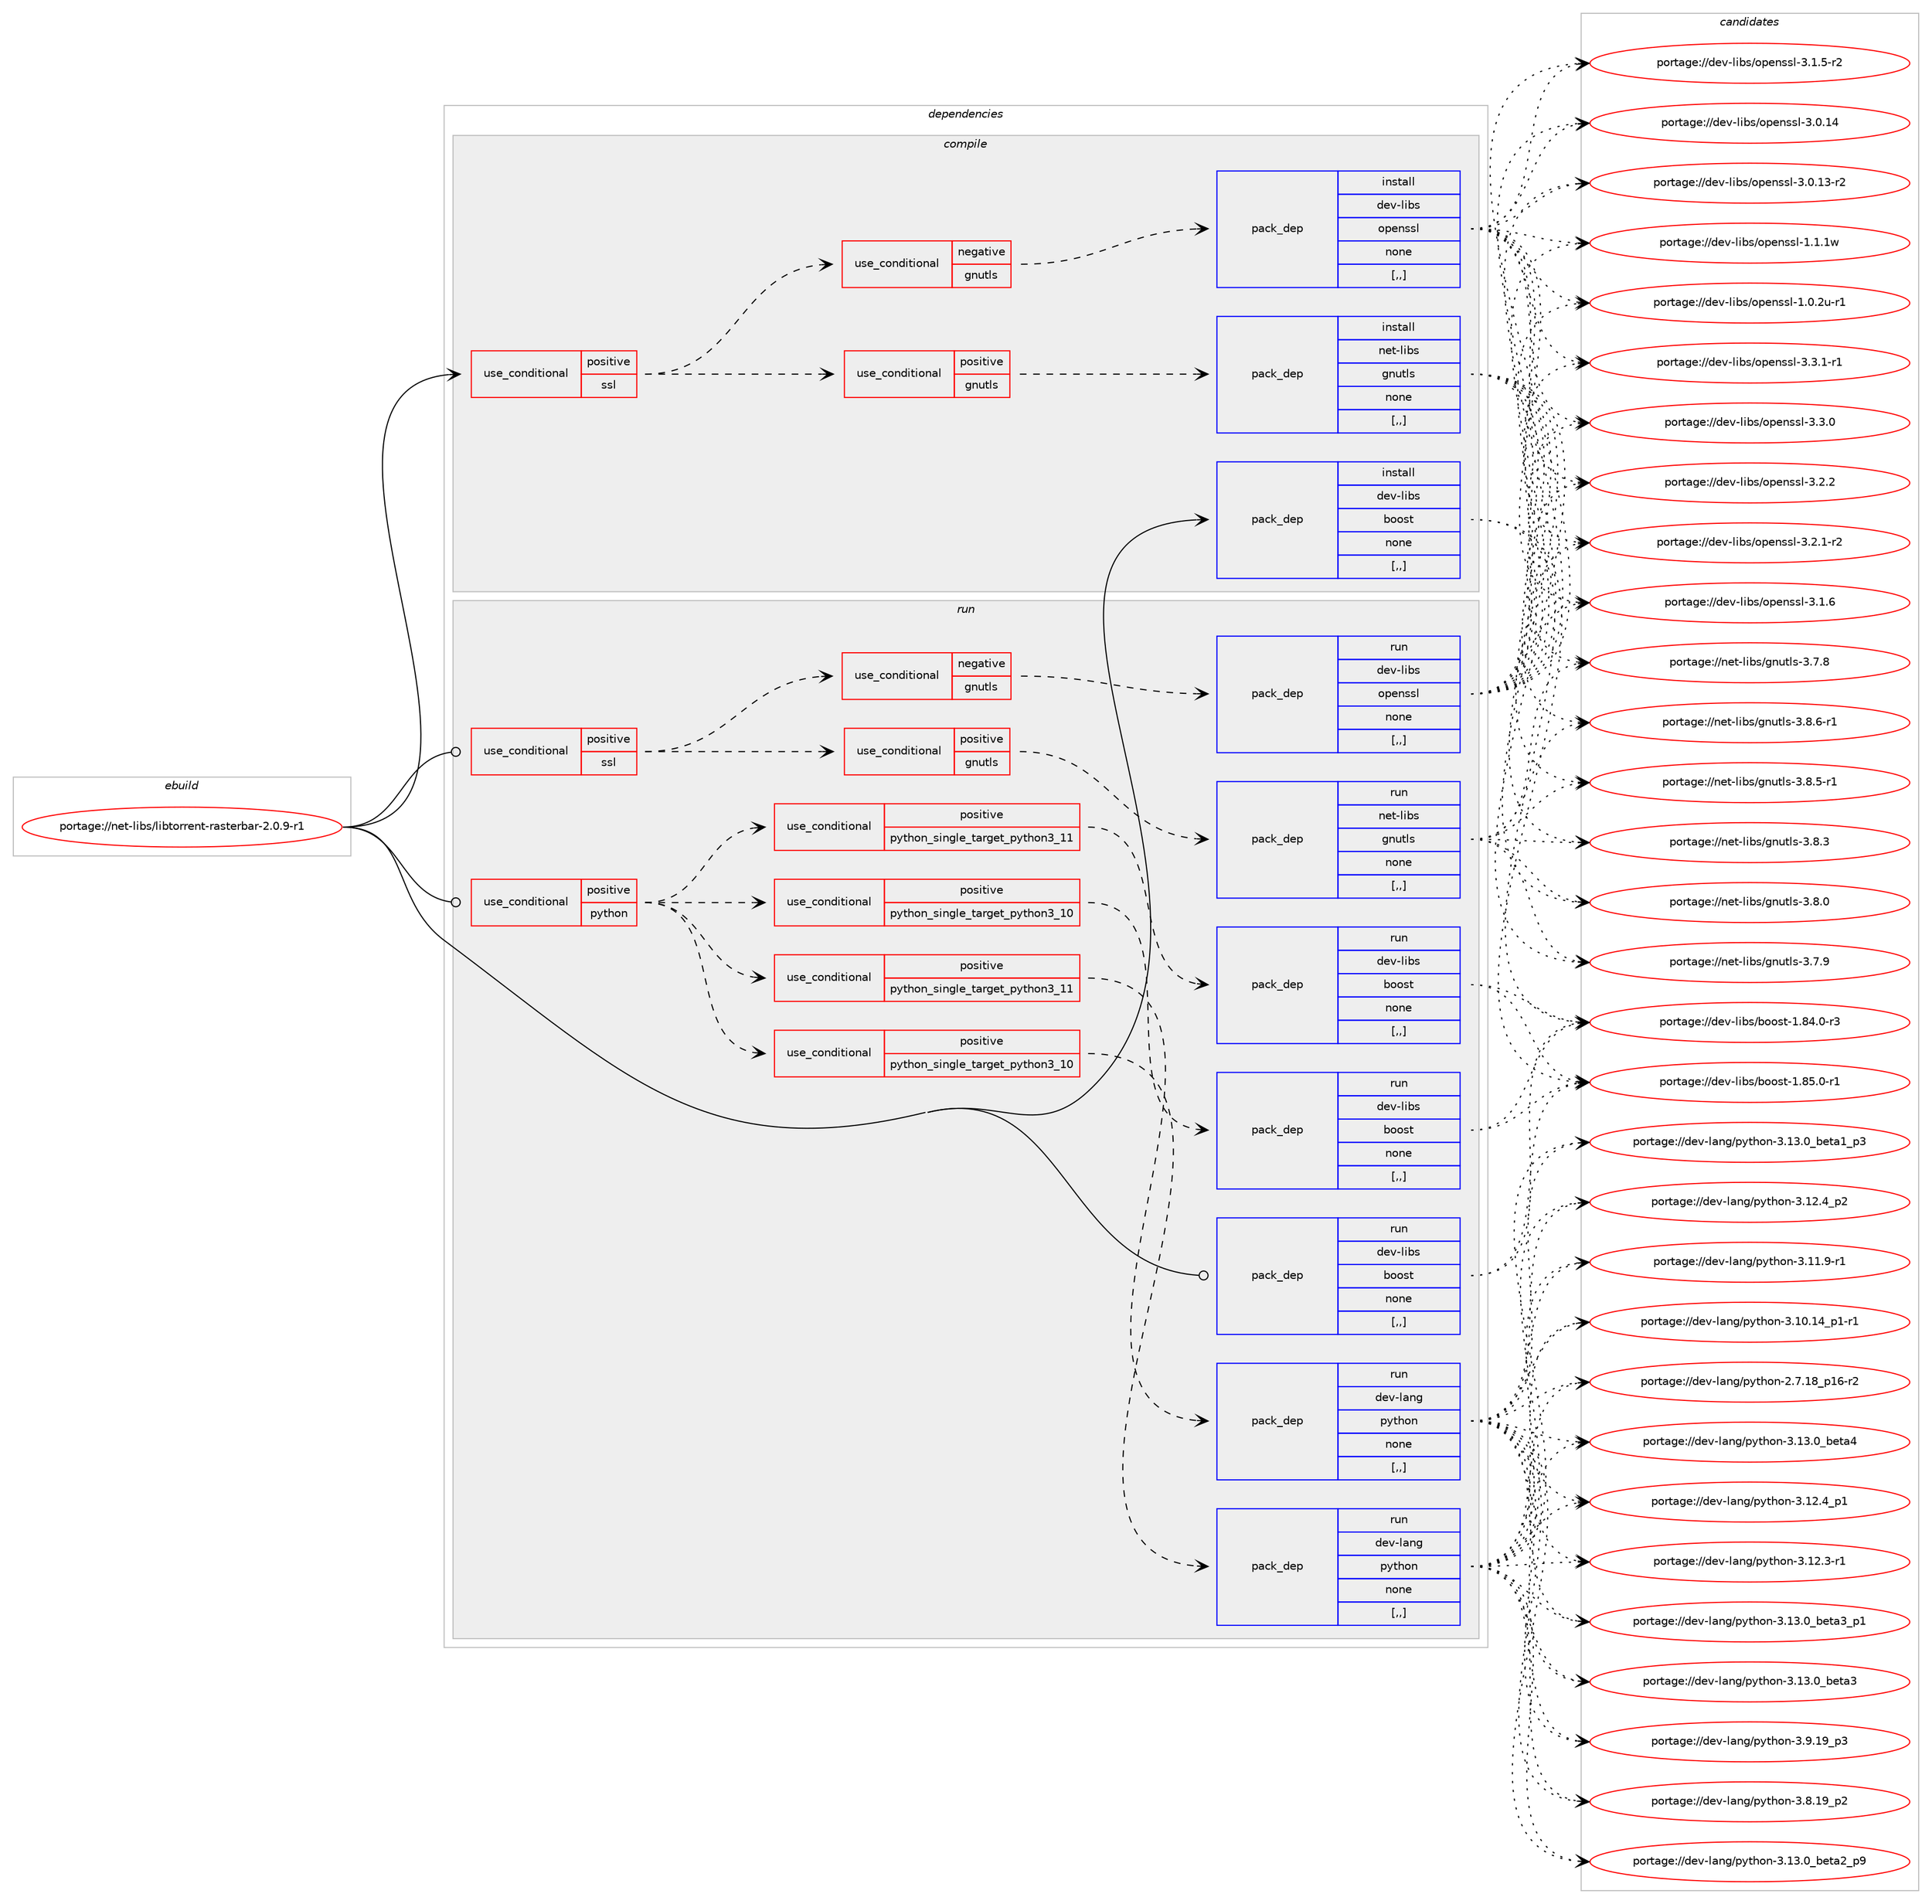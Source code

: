 digraph prolog {

# *************
# Graph options
# *************

newrank=true;
concentrate=true;
compound=true;
graph [rankdir=LR,fontname=Helvetica,fontsize=10,ranksep=1.5];#, ranksep=2.5, nodesep=0.2];
edge  [arrowhead=vee];
node  [fontname=Helvetica,fontsize=10];

# **********
# The ebuild
# **********

subgraph cluster_leftcol {
color=gray;
label=<<i>ebuild</i>>;
id [label="portage://net-libs/libtorrent-rasterbar-2.0.9-r1", color=red, width=4, href="../net-libs/libtorrent-rasterbar-2.0.9-r1.svg"];
}

# ****************
# The dependencies
# ****************

subgraph cluster_midcol {
color=gray;
label=<<i>dependencies</i>>;
subgraph cluster_compile {
fillcolor="#eeeeee";
style=filled;
label=<<i>compile</i>>;
subgraph cond93935 {
dependency360199 [label=<<TABLE BORDER="0" CELLBORDER="1" CELLSPACING="0" CELLPADDING="4"><TR><TD ROWSPAN="3" CELLPADDING="10">use_conditional</TD></TR><TR><TD>positive</TD></TR><TR><TD>ssl</TD></TR></TABLE>>, shape=none, color=red];
subgraph cond93936 {
dependency360200 [label=<<TABLE BORDER="0" CELLBORDER="1" CELLSPACING="0" CELLPADDING="4"><TR><TD ROWSPAN="3" CELLPADDING="10">use_conditional</TD></TR><TR><TD>positive</TD></TR><TR><TD>gnutls</TD></TR></TABLE>>, shape=none, color=red];
subgraph pack263606 {
dependency360201 [label=<<TABLE BORDER="0" CELLBORDER="1" CELLSPACING="0" CELLPADDING="4" WIDTH="220"><TR><TD ROWSPAN="6" CELLPADDING="30">pack_dep</TD></TR><TR><TD WIDTH="110">install</TD></TR><TR><TD>net-libs</TD></TR><TR><TD>gnutls</TD></TR><TR><TD>none</TD></TR><TR><TD>[,,]</TD></TR></TABLE>>, shape=none, color=blue];
}
dependency360200:e -> dependency360201:w [weight=20,style="dashed",arrowhead="vee"];
}
dependency360199:e -> dependency360200:w [weight=20,style="dashed",arrowhead="vee"];
subgraph cond93937 {
dependency360202 [label=<<TABLE BORDER="0" CELLBORDER="1" CELLSPACING="0" CELLPADDING="4"><TR><TD ROWSPAN="3" CELLPADDING="10">use_conditional</TD></TR><TR><TD>negative</TD></TR><TR><TD>gnutls</TD></TR></TABLE>>, shape=none, color=red];
subgraph pack263607 {
dependency360203 [label=<<TABLE BORDER="0" CELLBORDER="1" CELLSPACING="0" CELLPADDING="4" WIDTH="220"><TR><TD ROWSPAN="6" CELLPADDING="30">pack_dep</TD></TR><TR><TD WIDTH="110">install</TD></TR><TR><TD>dev-libs</TD></TR><TR><TD>openssl</TD></TR><TR><TD>none</TD></TR><TR><TD>[,,]</TD></TR></TABLE>>, shape=none, color=blue];
}
dependency360202:e -> dependency360203:w [weight=20,style="dashed",arrowhead="vee"];
}
dependency360199:e -> dependency360202:w [weight=20,style="dashed",arrowhead="vee"];
}
id:e -> dependency360199:w [weight=20,style="solid",arrowhead="vee"];
subgraph pack263608 {
dependency360204 [label=<<TABLE BORDER="0" CELLBORDER="1" CELLSPACING="0" CELLPADDING="4" WIDTH="220"><TR><TD ROWSPAN="6" CELLPADDING="30">pack_dep</TD></TR><TR><TD WIDTH="110">install</TD></TR><TR><TD>dev-libs</TD></TR><TR><TD>boost</TD></TR><TR><TD>none</TD></TR><TR><TD>[,,]</TD></TR></TABLE>>, shape=none, color=blue];
}
id:e -> dependency360204:w [weight=20,style="solid",arrowhead="vee"];
}
subgraph cluster_compileandrun {
fillcolor="#eeeeee";
style=filled;
label=<<i>compile and run</i>>;
}
subgraph cluster_run {
fillcolor="#eeeeee";
style=filled;
label=<<i>run</i>>;
subgraph cond93938 {
dependency360205 [label=<<TABLE BORDER="0" CELLBORDER="1" CELLSPACING="0" CELLPADDING="4"><TR><TD ROWSPAN="3" CELLPADDING="10">use_conditional</TD></TR><TR><TD>positive</TD></TR><TR><TD>python</TD></TR></TABLE>>, shape=none, color=red];
subgraph cond93939 {
dependency360206 [label=<<TABLE BORDER="0" CELLBORDER="1" CELLSPACING="0" CELLPADDING="4"><TR><TD ROWSPAN="3" CELLPADDING="10">use_conditional</TD></TR><TR><TD>positive</TD></TR><TR><TD>python_single_target_python3_10</TD></TR></TABLE>>, shape=none, color=red];
subgraph pack263609 {
dependency360207 [label=<<TABLE BORDER="0" CELLBORDER="1" CELLSPACING="0" CELLPADDING="4" WIDTH="220"><TR><TD ROWSPAN="6" CELLPADDING="30">pack_dep</TD></TR><TR><TD WIDTH="110">run</TD></TR><TR><TD>dev-lang</TD></TR><TR><TD>python</TD></TR><TR><TD>none</TD></TR><TR><TD>[,,]</TD></TR></TABLE>>, shape=none, color=blue];
}
dependency360206:e -> dependency360207:w [weight=20,style="dashed",arrowhead="vee"];
}
dependency360205:e -> dependency360206:w [weight=20,style="dashed",arrowhead="vee"];
subgraph cond93940 {
dependency360208 [label=<<TABLE BORDER="0" CELLBORDER="1" CELLSPACING="0" CELLPADDING="4"><TR><TD ROWSPAN="3" CELLPADDING="10">use_conditional</TD></TR><TR><TD>positive</TD></TR><TR><TD>python_single_target_python3_11</TD></TR></TABLE>>, shape=none, color=red];
subgraph pack263610 {
dependency360209 [label=<<TABLE BORDER="0" CELLBORDER="1" CELLSPACING="0" CELLPADDING="4" WIDTH="220"><TR><TD ROWSPAN="6" CELLPADDING="30">pack_dep</TD></TR><TR><TD WIDTH="110">run</TD></TR><TR><TD>dev-lang</TD></TR><TR><TD>python</TD></TR><TR><TD>none</TD></TR><TR><TD>[,,]</TD></TR></TABLE>>, shape=none, color=blue];
}
dependency360208:e -> dependency360209:w [weight=20,style="dashed",arrowhead="vee"];
}
dependency360205:e -> dependency360208:w [weight=20,style="dashed",arrowhead="vee"];
subgraph cond93941 {
dependency360210 [label=<<TABLE BORDER="0" CELLBORDER="1" CELLSPACING="0" CELLPADDING="4"><TR><TD ROWSPAN="3" CELLPADDING="10">use_conditional</TD></TR><TR><TD>positive</TD></TR><TR><TD>python_single_target_python3_10</TD></TR></TABLE>>, shape=none, color=red];
subgraph pack263611 {
dependency360211 [label=<<TABLE BORDER="0" CELLBORDER="1" CELLSPACING="0" CELLPADDING="4" WIDTH="220"><TR><TD ROWSPAN="6" CELLPADDING="30">pack_dep</TD></TR><TR><TD WIDTH="110">run</TD></TR><TR><TD>dev-libs</TD></TR><TR><TD>boost</TD></TR><TR><TD>none</TD></TR><TR><TD>[,,]</TD></TR></TABLE>>, shape=none, color=blue];
}
dependency360210:e -> dependency360211:w [weight=20,style="dashed",arrowhead="vee"];
}
dependency360205:e -> dependency360210:w [weight=20,style="dashed",arrowhead="vee"];
subgraph cond93942 {
dependency360212 [label=<<TABLE BORDER="0" CELLBORDER="1" CELLSPACING="0" CELLPADDING="4"><TR><TD ROWSPAN="3" CELLPADDING="10">use_conditional</TD></TR><TR><TD>positive</TD></TR><TR><TD>python_single_target_python3_11</TD></TR></TABLE>>, shape=none, color=red];
subgraph pack263612 {
dependency360213 [label=<<TABLE BORDER="0" CELLBORDER="1" CELLSPACING="0" CELLPADDING="4" WIDTH="220"><TR><TD ROWSPAN="6" CELLPADDING="30">pack_dep</TD></TR><TR><TD WIDTH="110">run</TD></TR><TR><TD>dev-libs</TD></TR><TR><TD>boost</TD></TR><TR><TD>none</TD></TR><TR><TD>[,,]</TD></TR></TABLE>>, shape=none, color=blue];
}
dependency360212:e -> dependency360213:w [weight=20,style="dashed",arrowhead="vee"];
}
dependency360205:e -> dependency360212:w [weight=20,style="dashed",arrowhead="vee"];
}
id:e -> dependency360205:w [weight=20,style="solid",arrowhead="odot"];
subgraph cond93943 {
dependency360214 [label=<<TABLE BORDER="0" CELLBORDER="1" CELLSPACING="0" CELLPADDING="4"><TR><TD ROWSPAN="3" CELLPADDING="10">use_conditional</TD></TR><TR><TD>positive</TD></TR><TR><TD>ssl</TD></TR></TABLE>>, shape=none, color=red];
subgraph cond93944 {
dependency360215 [label=<<TABLE BORDER="0" CELLBORDER="1" CELLSPACING="0" CELLPADDING="4"><TR><TD ROWSPAN="3" CELLPADDING="10">use_conditional</TD></TR><TR><TD>positive</TD></TR><TR><TD>gnutls</TD></TR></TABLE>>, shape=none, color=red];
subgraph pack263613 {
dependency360216 [label=<<TABLE BORDER="0" CELLBORDER="1" CELLSPACING="0" CELLPADDING="4" WIDTH="220"><TR><TD ROWSPAN="6" CELLPADDING="30">pack_dep</TD></TR><TR><TD WIDTH="110">run</TD></TR><TR><TD>net-libs</TD></TR><TR><TD>gnutls</TD></TR><TR><TD>none</TD></TR><TR><TD>[,,]</TD></TR></TABLE>>, shape=none, color=blue];
}
dependency360215:e -> dependency360216:w [weight=20,style="dashed",arrowhead="vee"];
}
dependency360214:e -> dependency360215:w [weight=20,style="dashed",arrowhead="vee"];
subgraph cond93945 {
dependency360217 [label=<<TABLE BORDER="0" CELLBORDER="1" CELLSPACING="0" CELLPADDING="4"><TR><TD ROWSPAN="3" CELLPADDING="10">use_conditional</TD></TR><TR><TD>negative</TD></TR><TR><TD>gnutls</TD></TR></TABLE>>, shape=none, color=red];
subgraph pack263614 {
dependency360218 [label=<<TABLE BORDER="0" CELLBORDER="1" CELLSPACING="0" CELLPADDING="4" WIDTH="220"><TR><TD ROWSPAN="6" CELLPADDING="30">pack_dep</TD></TR><TR><TD WIDTH="110">run</TD></TR><TR><TD>dev-libs</TD></TR><TR><TD>openssl</TD></TR><TR><TD>none</TD></TR><TR><TD>[,,]</TD></TR></TABLE>>, shape=none, color=blue];
}
dependency360217:e -> dependency360218:w [weight=20,style="dashed",arrowhead="vee"];
}
dependency360214:e -> dependency360217:w [weight=20,style="dashed",arrowhead="vee"];
}
id:e -> dependency360214:w [weight=20,style="solid",arrowhead="odot"];
subgraph pack263615 {
dependency360219 [label=<<TABLE BORDER="0" CELLBORDER="1" CELLSPACING="0" CELLPADDING="4" WIDTH="220"><TR><TD ROWSPAN="6" CELLPADDING="30">pack_dep</TD></TR><TR><TD WIDTH="110">run</TD></TR><TR><TD>dev-libs</TD></TR><TR><TD>boost</TD></TR><TR><TD>none</TD></TR><TR><TD>[,,]</TD></TR></TABLE>>, shape=none, color=blue];
}
id:e -> dependency360219:w [weight=20,style="solid",arrowhead="odot"];
}
}

# **************
# The candidates
# **************

subgraph cluster_choices {
rank=same;
color=gray;
label=<<i>candidates</i>>;

subgraph choice263606 {
color=black;
nodesep=1;
choice1101011164510810598115471031101171161081154551465646544511449 [label="portage://net-libs/gnutls-3.8.6-r1", color=red, width=4,href="../net-libs/gnutls-3.8.6-r1.svg"];
choice1101011164510810598115471031101171161081154551465646534511449 [label="portage://net-libs/gnutls-3.8.5-r1", color=red, width=4,href="../net-libs/gnutls-3.8.5-r1.svg"];
choice110101116451081059811547103110117116108115455146564651 [label="portage://net-libs/gnutls-3.8.3", color=red, width=4,href="../net-libs/gnutls-3.8.3.svg"];
choice110101116451081059811547103110117116108115455146564648 [label="portage://net-libs/gnutls-3.8.0", color=red, width=4,href="../net-libs/gnutls-3.8.0.svg"];
choice110101116451081059811547103110117116108115455146554657 [label="portage://net-libs/gnutls-3.7.9", color=red, width=4,href="../net-libs/gnutls-3.7.9.svg"];
choice110101116451081059811547103110117116108115455146554656 [label="portage://net-libs/gnutls-3.7.8", color=red, width=4,href="../net-libs/gnutls-3.7.8.svg"];
dependency360201:e -> choice1101011164510810598115471031101171161081154551465646544511449:w [style=dotted,weight="100"];
dependency360201:e -> choice1101011164510810598115471031101171161081154551465646534511449:w [style=dotted,weight="100"];
dependency360201:e -> choice110101116451081059811547103110117116108115455146564651:w [style=dotted,weight="100"];
dependency360201:e -> choice110101116451081059811547103110117116108115455146564648:w [style=dotted,weight="100"];
dependency360201:e -> choice110101116451081059811547103110117116108115455146554657:w [style=dotted,weight="100"];
dependency360201:e -> choice110101116451081059811547103110117116108115455146554656:w [style=dotted,weight="100"];
}
subgraph choice263607 {
color=black;
nodesep=1;
choice1001011184510810598115471111121011101151151084551465146494511449 [label="portage://dev-libs/openssl-3.3.1-r1", color=red, width=4,href="../dev-libs/openssl-3.3.1-r1.svg"];
choice100101118451081059811547111112101110115115108455146514648 [label="portage://dev-libs/openssl-3.3.0", color=red, width=4,href="../dev-libs/openssl-3.3.0.svg"];
choice100101118451081059811547111112101110115115108455146504650 [label="portage://dev-libs/openssl-3.2.2", color=red, width=4,href="../dev-libs/openssl-3.2.2.svg"];
choice1001011184510810598115471111121011101151151084551465046494511450 [label="portage://dev-libs/openssl-3.2.1-r2", color=red, width=4,href="../dev-libs/openssl-3.2.1-r2.svg"];
choice100101118451081059811547111112101110115115108455146494654 [label="portage://dev-libs/openssl-3.1.6", color=red, width=4,href="../dev-libs/openssl-3.1.6.svg"];
choice1001011184510810598115471111121011101151151084551464946534511450 [label="portage://dev-libs/openssl-3.1.5-r2", color=red, width=4,href="../dev-libs/openssl-3.1.5-r2.svg"];
choice10010111845108105981154711111210111011511510845514648464952 [label="portage://dev-libs/openssl-3.0.14", color=red, width=4,href="../dev-libs/openssl-3.0.14.svg"];
choice100101118451081059811547111112101110115115108455146484649514511450 [label="portage://dev-libs/openssl-3.0.13-r2", color=red, width=4,href="../dev-libs/openssl-3.0.13-r2.svg"];
choice100101118451081059811547111112101110115115108454946494649119 [label="portage://dev-libs/openssl-1.1.1w", color=red, width=4,href="../dev-libs/openssl-1.1.1w.svg"];
choice1001011184510810598115471111121011101151151084549464846501174511449 [label="portage://dev-libs/openssl-1.0.2u-r1", color=red, width=4,href="../dev-libs/openssl-1.0.2u-r1.svg"];
dependency360203:e -> choice1001011184510810598115471111121011101151151084551465146494511449:w [style=dotted,weight="100"];
dependency360203:e -> choice100101118451081059811547111112101110115115108455146514648:w [style=dotted,weight="100"];
dependency360203:e -> choice100101118451081059811547111112101110115115108455146504650:w [style=dotted,weight="100"];
dependency360203:e -> choice1001011184510810598115471111121011101151151084551465046494511450:w [style=dotted,weight="100"];
dependency360203:e -> choice100101118451081059811547111112101110115115108455146494654:w [style=dotted,weight="100"];
dependency360203:e -> choice1001011184510810598115471111121011101151151084551464946534511450:w [style=dotted,weight="100"];
dependency360203:e -> choice10010111845108105981154711111210111011511510845514648464952:w [style=dotted,weight="100"];
dependency360203:e -> choice100101118451081059811547111112101110115115108455146484649514511450:w [style=dotted,weight="100"];
dependency360203:e -> choice100101118451081059811547111112101110115115108454946494649119:w [style=dotted,weight="100"];
dependency360203:e -> choice1001011184510810598115471111121011101151151084549464846501174511449:w [style=dotted,weight="100"];
}
subgraph choice263608 {
color=black;
nodesep=1;
choice10010111845108105981154798111111115116454946565346484511449 [label="portage://dev-libs/boost-1.85.0-r1", color=red, width=4,href="../dev-libs/boost-1.85.0-r1.svg"];
choice10010111845108105981154798111111115116454946565246484511451 [label="portage://dev-libs/boost-1.84.0-r3", color=red, width=4,href="../dev-libs/boost-1.84.0-r3.svg"];
dependency360204:e -> choice10010111845108105981154798111111115116454946565346484511449:w [style=dotted,weight="100"];
dependency360204:e -> choice10010111845108105981154798111111115116454946565246484511451:w [style=dotted,weight="100"];
}
subgraph choice263609 {
color=black;
nodesep=1;
choice1001011184510897110103471121211161041111104551464951464895981011169752 [label="portage://dev-lang/python-3.13.0_beta4", color=red, width=4,href="../dev-lang/python-3.13.0_beta4.svg"];
choice10010111845108971101034711212111610411111045514649514648959810111697519511249 [label="portage://dev-lang/python-3.13.0_beta3_p1", color=red, width=4,href="../dev-lang/python-3.13.0_beta3_p1.svg"];
choice1001011184510897110103471121211161041111104551464951464895981011169751 [label="portage://dev-lang/python-3.13.0_beta3", color=red, width=4,href="../dev-lang/python-3.13.0_beta3.svg"];
choice10010111845108971101034711212111610411111045514649514648959810111697509511257 [label="portage://dev-lang/python-3.13.0_beta2_p9", color=red, width=4,href="../dev-lang/python-3.13.0_beta2_p9.svg"];
choice10010111845108971101034711212111610411111045514649514648959810111697499511251 [label="portage://dev-lang/python-3.13.0_beta1_p3", color=red, width=4,href="../dev-lang/python-3.13.0_beta1_p3.svg"];
choice100101118451089711010347112121116104111110455146495046529511250 [label="portage://dev-lang/python-3.12.4_p2", color=red, width=4,href="../dev-lang/python-3.12.4_p2.svg"];
choice100101118451089711010347112121116104111110455146495046529511249 [label="portage://dev-lang/python-3.12.4_p1", color=red, width=4,href="../dev-lang/python-3.12.4_p1.svg"];
choice100101118451089711010347112121116104111110455146495046514511449 [label="portage://dev-lang/python-3.12.3-r1", color=red, width=4,href="../dev-lang/python-3.12.3-r1.svg"];
choice100101118451089711010347112121116104111110455146494946574511449 [label="portage://dev-lang/python-3.11.9-r1", color=red, width=4,href="../dev-lang/python-3.11.9-r1.svg"];
choice100101118451089711010347112121116104111110455146494846495295112494511449 [label="portage://dev-lang/python-3.10.14_p1-r1", color=red, width=4,href="../dev-lang/python-3.10.14_p1-r1.svg"];
choice100101118451089711010347112121116104111110455146574649579511251 [label="portage://dev-lang/python-3.9.19_p3", color=red, width=4,href="../dev-lang/python-3.9.19_p3.svg"];
choice100101118451089711010347112121116104111110455146564649579511250 [label="portage://dev-lang/python-3.8.19_p2", color=red, width=4,href="../dev-lang/python-3.8.19_p2.svg"];
choice100101118451089711010347112121116104111110455046554649569511249544511450 [label="portage://dev-lang/python-2.7.18_p16-r2", color=red, width=4,href="../dev-lang/python-2.7.18_p16-r2.svg"];
dependency360207:e -> choice1001011184510897110103471121211161041111104551464951464895981011169752:w [style=dotted,weight="100"];
dependency360207:e -> choice10010111845108971101034711212111610411111045514649514648959810111697519511249:w [style=dotted,weight="100"];
dependency360207:e -> choice1001011184510897110103471121211161041111104551464951464895981011169751:w [style=dotted,weight="100"];
dependency360207:e -> choice10010111845108971101034711212111610411111045514649514648959810111697509511257:w [style=dotted,weight="100"];
dependency360207:e -> choice10010111845108971101034711212111610411111045514649514648959810111697499511251:w [style=dotted,weight="100"];
dependency360207:e -> choice100101118451089711010347112121116104111110455146495046529511250:w [style=dotted,weight="100"];
dependency360207:e -> choice100101118451089711010347112121116104111110455146495046529511249:w [style=dotted,weight="100"];
dependency360207:e -> choice100101118451089711010347112121116104111110455146495046514511449:w [style=dotted,weight="100"];
dependency360207:e -> choice100101118451089711010347112121116104111110455146494946574511449:w [style=dotted,weight="100"];
dependency360207:e -> choice100101118451089711010347112121116104111110455146494846495295112494511449:w [style=dotted,weight="100"];
dependency360207:e -> choice100101118451089711010347112121116104111110455146574649579511251:w [style=dotted,weight="100"];
dependency360207:e -> choice100101118451089711010347112121116104111110455146564649579511250:w [style=dotted,weight="100"];
dependency360207:e -> choice100101118451089711010347112121116104111110455046554649569511249544511450:w [style=dotted,weight="100"];
}
subgraph choice263610 {
color=black;
nodesep=1;
choice1001011184510897110103471121211161041111104551464951464895981011169752 [label="portage://dev-lang/python-3.13.0_beta4", color=red, width=4,href="../dev-lang/python-3.13.0_beta4.svg"];
choice10010111845108971101034711212111610411111045514649514648959810111697519511249 [label="portage://dev-lang/python-3.13.0_beta3_p1", color=red, width=4,href="../dev-lang/python-3.13.0_beta3_p1.svg"];
choice1001011184510897110103471121211161041111104551464951464895981011169751 [label="portage://dev-lang/python-3.13.0_beta3", color=red, width=4,href="../dev-lang/python-3.13.0_beta3.svg"];
choice10010111845108971101034711212111610411111045514649514648959810111697509511257 [label="portage://dev-lang/python-3.13.0_beta2_p9", color=red, width=4,href="../dev-lang/python-3.13.0_beta2_p9.svg"];
choice10010111845108971101034711212111610411111045514649514648959810111697499511251 [label="portage://dev-lang/python-3.13.0_beta1_p3", color=red, width=4,href="../dev-lang/python-3.13.0_beta1_p3.svg"];
choice100101118451089711010347112121116104111110455146495046529511250 [label="portage://dev-lang/python-3.12.4_p2", color=red, width=4,href="../dev-lang/python-3.12.4_p2.svg"];
choice100101118451089711010347112121116104111110455146495046529511249 [label="portage://dev-lang/python-3.12.4_p1", color=red, width=4,href="../dev-lang/python-3.12.4_p1.svg"];
choice100101118451089711010347112121116104111110455146495046514511449 [label="portage://dev-lang/python-3.12.3-r1", color=red, width=4,href="../dev-lang/python-3.12.3-r1.svg"];
choice100101118451089711010347112121116104111110455146494946574511449 [label="portage://dev-lang/python-3.11.9-r1", color=red, width=4,href="../dev-lang/python-3.11.9-r1.svg"];
choice100101118451089711010347112121116104111110455146494846495295112494511449 [label="portage://dev-lang/python-3.10.14_p1-r1", color=red, width=4,href="../dev-lang/python-3.10.14_p1-r1.svg"];
choice100101118451089711010347112121116104111110455146574649579511251 [label="portage://dev-lang/python-3.9.19_p3", color=red, width=4,href="../dev-lang/python-3.9.19_p3.svg"];
choice100101118451089711010347112121116104111110455146564649579511250 [label="portage://dev-lang/python-3.8.19_p2", color=red, width=4,href="../dev-lang/python-3.8.19_p2.svg"];
choice100101118451089711010347112121116104111110455046554649569511249544511450 [label="portage://dev-lang/python-2.7.18_p16-r2", color=red, width=4,href="../dev-lang/python-2.7.18_p16-r2.svg"];
dependency360209:e -> choice1001011184510897110103471121211161041111104551464951464895981011169752:w [style=dotted,weight="100"];
dependency360209:e -> choice10010111845108971101034711212111610411111045514649514648959810111697519511249:w [style=dotted,weight="100"];
dependency360209:e -> choice1001011184510897110103471121211161041111104551464951464895981011169751:w [style=dotted,weight="100"];
dependency360209:e -> choice10010111845108971101034711212111610411111045514649514648959810111697509511257:w [style=dotted,weight="100"];
dependency360209:e -> choice10010111845108971101034711212111610411111045514649514648959810111697499511251:w [style=dotted,weight="100"];
dependency360209:e -> choice100101118451089711010347112121116104111110455146495046529511250:w [style=dotted,weight="100"];
dependency360209:e -> choice100101118451089711010347112121116104111110455146495046529511249:w [style=dotted,weight="100"];
dependency360209:e -> choice100101118451089711010347112121116104111110455146495046514511449:w [style=dotted,weight="100"];
dependency360209:e -> choice100101118451089711010347112121116104111110455146494946574511449:w [style=dotted,weight="100"];
dependency360209:e -> choice100101118451089711010347112121116104111110455146494846495295112494511449:w [style=dotted,weight="100"];
dependency360209:e -> choice100101118451089711010347112121116104111110455146574649579511251:w [style=dotted,weight="100"];
dependency360209:e -> choice100101118451089711010347112121116104111110455146564649579511250:w [style=dotted,weight="100"];
dependency360209:e -> choice100101118451089711010347112121116104111110455046554649569511249544511450:w [style=dotted,weight="100"];
}
subgraph choice263611 {
color=black;
nodesep=1;
choice10010111845108105981154798111111115116454946565346484511449 [label="portage://dev-libs/boost-1.85.0-r1", color=red, width=4,href="../dev-libs/boost-1.85.0-r1.svg"];
choice10010111845108105981154798111111115116454946565246484511451 [label="portage://dev-libs/boost-1.84.0-r3", color=red, width=4,href="../dev-libs/boost-1.84.0-r3.svg"];
dependency360211:e -> choice10010111845108105981154798111111115116454946565346484511449:w [style=dotted,weight="100"];
dependency360211:e -> choice10010111845108105981154798111111115116454946565246484511451:w [style=dotted,weight="100"];
}
subgraph choice263612 {
color=black;
nodesep=1;
choice10010111845108105981154798111111115116454946565346484511449 [label="portage://dev-libs/boost-1.85.0-r1", color=red, width=4,href="../dev-libs/boost-1.85.0-r1.svg"];
choice10010111845108105981154798111111115116454946565246484511451 [label="portage://dev-libs/boost-1.84.0-r3", color=red, width=4,href="../dev-libs/boost-1.84.0-r3.svg"];
dependency360213:e -> choice10010111845108105981154798111111115116454946565346484511449:w [style=dotted,weight="100"];
dependency360213:e -> choice10010111845108105981154798111111115116454946565246484511451:w [style=dotted,weight="100"];
}
subgraph choice263613 {
color=black;
nodesep=1;
choice1101011164510810598115471031101171161081154551465646544511449 [label="portage://net-libs/gnutls-3.8.6-r1", color=red, width=4,href="../net-libs/gnutls-3.8.6-r1.svg"];
choice1101011164510810598115471031101171161081154551465646534511449 [label="portage://net-libs/gnutls-3.8.5-r1", color=red, width=4,href="../net-libs/gnutls-3.8.5-r1.svg"];
choice110101116451081059811547103110117116108115455146564651 [label="portage://net-libs/gnutls-3.8.3", color=red, width=4,href="../net-libs/gnutls-3.8.3.svg"];
choice110101116451081059811547103110117116108115455146564648 [label="portage://net-libs/gnutls-3.8.0", color=red, width=4,href="../net-libs/gnutls-3.8.0.svg"];
choice110101116451081059811547103110117116108115455146554657 [label="portage://net-libs/gnutls-3.7.9", color=red, width=4,href="../net-libs/gnutls-3.7.9.svg"];
choice110101116451081059811547103110117116108115455146554656 [label="portage://net-libs/gnutls-3.7.8", color=red, width=4,href="../net-libs/gnutls-3.7.8.svg"];
dependency360216:e -> choice1101011164510810598115471031101171161081154551465646544511449:w [style=dotted,weight="100"];
dependency360216:e -> choice1101011164510810598115471031101171161081154551465646534511449:w [style=dotted,weight="100"];
dependency360216:e -> choice110101116451081059811547103110117116108115455146564651:w [style=dotted,weight="100"];
dependency360216:e -> choice110101116451081059811547103110117116108115455146564648:w [style=dotted,weight="100"];
dependency360216:e -> choice110101116451081059811547103110117116108115455146554657:w [style=dotted,weight="100"];
dependency360216:e -> choice110101116451081059811547103110117116108115455146554656:w [style=dotted,weight="100"];
}
subgraph choice263614 {
color=black;
nodesep=1;
choice1001011184510810598115471111121011101151151084551465146494511449 [label="portage://dev-libs/openssl-3.3.1-r1", color=red, width=4,href="../dev-libs/openssl-3.3.1-r1.svg"];
choice100101118451081059811547111112101110115115108455146514648 [label="portage://dev-libs/openssl-3.3.0", color=red, width=4,href="../dev-libs/openssl-3.3.0.svg"];
choice100101118451081059811547111112101110115115108455146504650 [label="portage://dev-libs/openssl-3.2.2", color=red, width=4,href="../dev-libs/openssl-3.2.2.svg"];
choice1001011184510810598115471111121011101151151084551465046494511450 [label="portage://dev-libs/openssl-3.2.1-r2", color=red, width=4,href="../dev-libs/openssl-3.2.1-r2.svg"];
choice100101118451081059811547111112101110115115108455146494654 [label="portage://dev-libs/openssl-3.1.6", color=red, width=4,href="../dev-libs/openssl-3.1.6.svg"];
choice1001011184510810598115471111121011101151151084551464946534511450 [label="portage://dev-libs/openssl-3.1.5-r2", color=red, width=4,href="../dev-libs/openssl-3.1.5-r2.svg"];
choice10010111845108105981154711111210111011511510845514648464952 [label="portage://dev-libs/openssl-3.0.14", color=red, width=4,href="../dev-libs/openssl-3.0.14.svg"];
choice100101118451081059811547111112101110115115108455146484649514511450 [label="portage://dev-libs/openssl-3.0.13-r2", color=red, width=4,href="../dev-libs/openssl-3.0.13-r2.svg"];
choice100101118451081059811547111112101110115115108454946494649119 [label="portage://dev-libs/openssl-1.1.1w", color=red, width=4,href="../dev-libs/openssl-1.1.1w.svg"];
choice1001011184510810598115471111121011101151151084549464846501174511449 [label="portage://dev-libs/openssl-1.0.2u-r1", color=red, width=4,href="../dev-libs/openssl-1.0.2u-r1.svg"];
dependency360218:e -> choice1001011184510810598115471111121011101151151084551465146494511449:w [style=dotted,weight="100"];
dependency360218:e -> choice100101118451081059811547111112101110115115108455146514648:w [style=dotted,weight="100"];
dependency360218:e -> choice100101118451081059811547111112101110115115108455146504650:w [style=dotted,weight="100"];
dependency360218:e -> choice1001011184510810598115471111121011101151151084551465046494511450:w [style=dotted,weight="100"];
dependency360218:e -> choice100101118451081059811547111112101110115115108455146494654:w [style=dotted,weight="100"];
dependency360218:e -> choice1001011184510810598115471111121011101151151084551464946534511450:w [style=dotted,weight="100"];
dependency360218:e -> choice10010111845108105981154711111210111011511510845514648464952:w [style=dotted,weight="100"];
dependency360218:e -> choice100101118451081059811547111112101110115115108455146484649514511450:w [style=dotted,weight="100"];
dependency360218:e -> choice100101118451081059811547111112101110115115108454946494649119:w [style=dotted,weight="100"];
dependency360218:e -> choice1001011184510810598115471111121011101151151084549464846501174511449:w [style=dotted,weight="100"];
}
subgraph choice263615 {
color=black;
nodesep=1;
choice10010111845108105981154798111111115116454946565346484511449 [label="portage://dev-libs/boost-1.85.0-r1", color=red, width=4,href="../dev-libs/boost-1.85.0-r1.svg"];
choice10010111845108105981154798111111115116454946565246484511451 [label="portage://dev-libs/boost-1.84.0-r3", color=red, width=4,href="../dev-libs/boost-1.84.0-r3.svg"];
dependency360219:e -> choice10010111845108105981154798111111115116454946565346484511449:w [style=dotted,weight="100"];
dependency360219:e -> choice10010111845108105981154798111111115116454946565246484511451:w [style=dotted,weight="100"];
}
}

}
